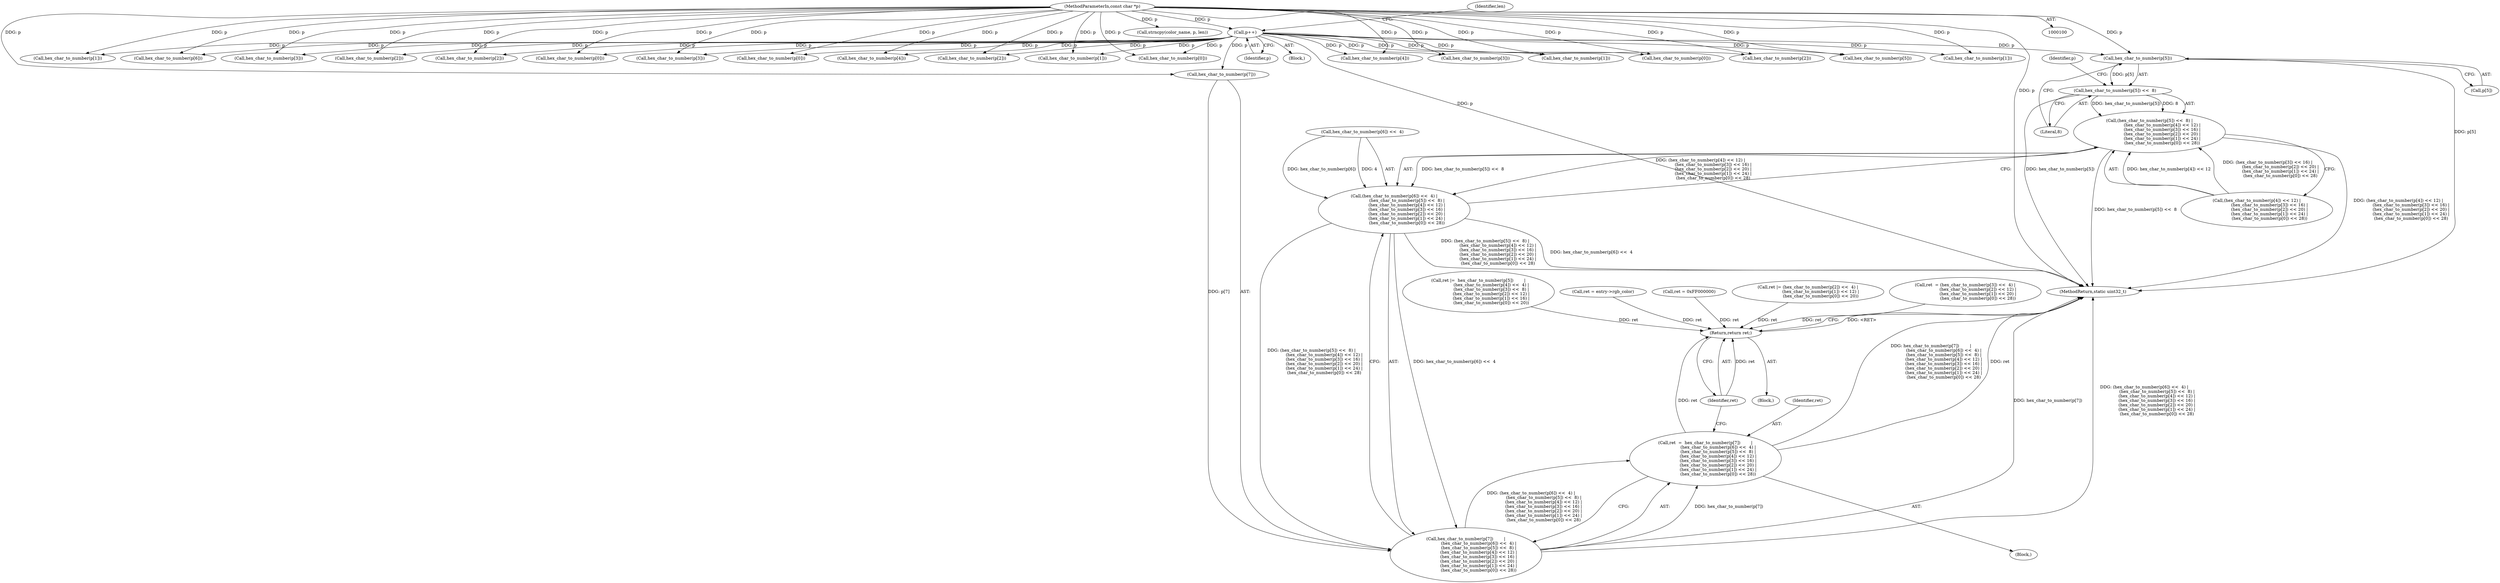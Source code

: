 digraph "0_FFmpeg_cb243972b121b1ae6b60a78ff55a0506c69f3879@pointer" {
"1000261" [label="(Call,hex_char_to_number(p[5]))"];
"1000126" [label="(Call,p++)"];
"1000101" [label="(MethodParameterIn,const char *p)"];
"1000260" [label="(Call,hex_char_to_number(p[5]) <<  8)"];
"1000259" [label="(Call,(hex_char_to_number(p[5]) <<  8) |\n                   (hex_char_to_number(p[4]) << 12) |\n                   (hex_char_to_number(p[3]) << 16) |\n                   (hex_char_to_number(p[2]) << 20) |\n                   (hex_char_to_number(p[1]) << 24) |\n                   (hex_char_to_number(p[0]) << 28))"];
"1000252" [label="(Call,(hex_char_to_number(p[6]) <<  4) |\n                   (hex_char_to_number(p[5]) <<  8) |\n                   (hex_char_to_number(p[4]) << 12) |\n                   (hex_char_to_number(p[3]) << 16) |\n                   (hex_char_to_number(p[2]) << 20) |\n                   (hex_char_to_number(p[1]) << 24) |\n                   (hex_char_to_number(p[0]) << 28))"];
"1000247" [label="(Call,hex_char_to_number(p[7])        |\n                   (hex_char_to_number(p[6]) <<  4) |\n                   (hex_char_to_number(p[5]) <<  8) |\n                   (hex_char_to_number(p[4]) << 12) |\n                   (hex_char_to_number(p[3]) << 16) |\n                   (hex_char_to_number(p[2]) << 20) |\n                   (hex_char_to_number(p[1]) << 24) |\n                   (hex_char_to_number(p[0]) << 28))"];
"1000245" [label="(Call,ret  =  hex_char_to_number(p[7])        |\n                   (hex_char_to_number(p[6]) <<  4) |\n                   (hex_char_to_number(p[5]) <<  8) |\n                   (hex_char_to_number(p[4]) << 12) |\n                   (hex_char_to_number(p[3]) << 16) |\n                   (hex_char_to_number(p[2]) << 20) |\n                   (hex_char_to_number(p[1]) << 24) |\n                   (hex_char_to_number(p[0]) << 28))"];
"1000331" [label="(Return,return ret;)"];
"1000260" [label="(Call,hex_char_to_number(p[5]) <<  8)"];
"1000146" [label="(Call,hex_char_to_number(p[1]))"];
"1000254" [label="(Call,hex_char_to_number(p[6]))"];
"1000275" [label="(Call,hex_char_to_number(p[3]))"];
"1000139" [label="(Call,hex_char_to_number(p[2]))"];
"1000174" [label="(Call,hex_char_to_number(p[2]))"];
"1000245" [label="(Call,ret  =  hex_char_to_number(p[7])        |\n                   (hex_char_to_number(p[6]) <<  4) |\n                   (hex_char_to_number(p[5]) <<  8) |\n                   (hex_char_to_number(p[4]) << 12) |\n                   (hex_char_to_number(p[3]) << 16) |\n                   (hex_char_to_number(p[2]) << 20) |\n                   (hex_char_to_number(p[1]) << 24) |\n                   (hex_char_to_number(p[0]) << 28))"];
"1000332" [label="(Identifier,ret)"];
"1000126" [label="(Call,p++)"];
"1000152" [label="(Call,hex_char_to_number(p[0]))"];
"1000101" [label="(MethodParameterIn,const char *p)"];
"1000214" [label="(Call,hex_char_to_number(p[3]))"];
"1000270" [label="(Identifier,p)"];
"1000266" [label="(Call,(hex_char_to_number(p[4]) << 12) |\n                   (hex_char_to_number(p[3]) << 16) |\n                   (hex_char_to_number(p[2]) << 20) |\n                   (hex_char_to_number(p[1]) << 24) |\n                   (hex_char_to_number(p[0]) << 28))"];
"1000125" [label="(Block,)"];
"1000187" [label="(Call,hex_char_to_number(p[0]))"];
"1000248" [label="(Call,hex_char_to_number(p[7]))"];
"1000207" [label="(Call,hex_char_to_number(p[4]))"];
"1000252" [label="(Call,(hex_char_to_number(p[6]) <<  4) |\n                   (hex_char_to_number(p[5]) <<  8) |\n                   (hex_char_to_number(p[4]) << 12) |\n                   (hex_char_to_number(p[3]) << 16) |\n                   (hex_char_to_number(p[2]) << 20) |\n                   (hex_char_to_number(p[1]) << 24) |\n                   (hex_char_to_number(p[0]) << 28))"];
"1000262" [label="(Call,p[5])"];
"1000198" [label="(Call,ret |=  hex_char_to_number(p[5])        |\n                   (hex_char_to_number(p[4]) <<  4) |\n                   (hex_char_to_number(p[3]) <<  8) |\n                   (hex_char_to_number(p[2]) << 12) |\n                   (hex_char_to_number(p[1]) << 16) |\n                   (hex_char_to_number(p[0]) << 20))"];
"1000221" [label="(Call,hex_char_to_number(p[2]))"];
"1000103" [label="(Block,)"];
"1000181" [label="(Call,hex_char_to_number(p[1]))"];
"1000331" [label="(Return,return ret;)"];
"1000244" [label="(Block,)"];
"1000253" [label="(Call,hex_char_to_number(p[6]) <<  4)"];
"1000326" [label="(Call,ret = entry->rgb_color)"];
"1000246" [label="(Identifier,ret)"];
"1000261" [label="(Call,hex_char_to_number(p[5]))"];
"1000129" [label="(Identifier,len)"];
"1000167" [label="(Call,hex_char_to_number(p[3]))"];
"1000289" [label="(Call,hex_char_to_number(p[1]))"];
"1000302" [label="(Call,strncpy(color_name, p, len))"];
"1000295" [label="(Call,hex_char_to_number(p[0]))"];
"1000265" [label="(Literal,8)"];
"1000282" [label="(Call,hex_char_to_number(p[2]))"];
"1000105" [label="(Call,ret = 0xFF000000)"];
"1000135" [label="(Call,ret |= (hex_char_to_number(p[2]) <<  4) |\n                   (hex_char_to_number(p[1]) << 12) |\n                   (hex_char_to_number(p[0]) << 20))"];
"1000201" [label="(Call,hex_char_to_number(p[5]))"];
"1000228" [label="(Call,hex_char_to_number(p[1]))"];
"1000247" [label="(Call,hex_char_to_number(p[7])        |\n                   (hex_char_to_number(p[6]) <<  4) |\n                   (hex_char_to_number(p[5]) <<  8) |\n                   (hex_char_to_number(p[4]) << 12) |\n                   (hex_char_to_number(p[3]) << 16) |\n                   (hex_char_to_number(p[2]) << 20) |\n                   (hex_char_to_number(p[1]) << 24) |\n                   (hex_char_to_number(p[0]) << 28))"];
"1000259" [label="(Call,(hex_char_to_number(p[5]) <<  8) |\n                   (hex_char_to_number(p[4]) << 12) |\n                   (hex_char_to_number(p[3]) << 16) |\n                   (hex_char_to_number(p[2]) << 20) |\n                   (hex_char_to_number(p[1]) << 24) |\n                   (hex_char_to_number(p[0]) << 28))"];
"1000127" [label="(Identifier,p)"];
"1000234" [label="(Call,hex_char_to_number(p[0]))"];
"1000333" [label="(MethodReturn,static uint32_t)"];
"1000268" [label="(Call,hex_char_to_number(p[4]))"];
"1000163" [label="(Call,ret  = (hex_char_to_number(p[3]) <<  4) |\n                   (hex_char_to_number(p[2]) << 12) |\n                   (hex_char_to_number(p[1]) << 20) |\n                   (hex_char_to_number(p[0]) << 28))"];
"1000261" -> "1000260"  [label="AST: "];
"1000261" -> "1000262"  [label="CFG: "];
"1000262" -> "1000261"  [label="AST: "];
"1000265" -> "1000261"  [label="CFG: "];
"1000261" -> "1000333"  [label="DDG: p[5]"];
"1000261" -> "1000260"  [label="DDG: p[5]"];
"1000126" -> "1000261"  [label="DDG: p"];
"1000101" -> "1000261"  [label="DDG: p"];
"1000126" -> "1000125"  [label="AST: "];
"1000126" -> "1000127"  [label="CFG: "];
"1000127" -> "1000126"  [label="AST: "];
"1000129" -> "1000126"  [label="CFG: "];
"1000126" -> "1000333"  [label="DDG: p"];
"1000101" -> "1000126"  [label="DDG: p"];
"1000126" -> "1000139"  [label="DDG: p"];
"1000126" -> "1000146"  [label="DDG: p"];
"1000126" -> "1000152"  [label="DDG: p"];
"1000126" -> "1000167"  [label="DDG: p"];
"1000126" -> "1000174"  [label="DDG: p"];
"1000126" -> "1000181"  [label="DDG: p"];
"1000126" -> "1000187"  [label="DDG: p"];
"1000126" -> "1000201"  [label="DDG: p"];
"1000126" -> "1000207"  [label="DDG: p"];
"1000126" -> "1000214"  [label="DDG: p"];
"1000126" -> "1000221"  [label="DDG: p"];
"1000126" -> "1000228"  [label="DDG: p"];
"1000126" -> "1000234"  [label="DDG: p"];
"1000126" -> "1000248"  [label="DDG: p"];
"1000126" -> "1000254"  [label="DDG: p"];
"1000126" -> "1000268"  [label="DDG: p"];
"1000126" -> "1000275"  [label="DDG: p"];
"1000126" -> "1000282"  [label="DDG: p"];
"1000126" -> "1000289"  [label="DDG: p"];
"1000126" -> "1000295"  [label="DDG: p"];
"1000101" -> "1000100"  [label="AST: "];
"1000101" -> "1000333"  [label="DDG: p"];
"1000101" -> "1000139"  [label="DDG: p"];
"1000101" -> "1000146"  [label="DDG: p"];
"1000101" -> "1000152"  [label="DDG: p"];
"1000101" -> "1000167"  [label="DDG: p"];
"1000101" -> "1000174"  [label="DDG: p"];
"1000101" -> "1000181"  [label="DDG: p"];
"1000101" -> "1000187"  [label="DDG: p"];
"1000101" -> "1000201"  [label="DDG: p"];
"1000101" -> "1000207"  [label="DDG: p"];
"1000101" -> "1000214"  [label="DDG: p"];
"1000101" -> "1000221"  [label="DDG: p"];
"1000101" -> "1000228"  [label="DDG: p"];
"1000101" -> "1000234"  [label="DDG: p"];
"1000101" -> "1000248"  [label="DDG: p"];
"1000101" -> "1000254"  [label="DDG: p"];
"1000101" -> "1000268"  [label="DDG: p"];
"1000101" -> "1000275"  [label="DDG: p"];
"1000101" -> "1000282"  [label="DDG: p"];
"1000101" -> "1000289"  [label="DDG: p"];
"1000101" -> "1000295"  [label="DDG: p"];
"1000101" -> "1000302"  [label="DDG: p"];
"1000260" -> "1000259"  [label="AST: "];
"1000260" -> "1000265"  [label="CFG: "];
"1000265" -> "1000260"  [label="AST: "];
"1000270" -> "1000260"  [label="CFG: "];
"1000260" -> "1000333"  [label="DDG: hex_char_to_number(p[5])"];
"1000260" -> "1000259"  [label="DDG: hex_char_to_number(p[5])"];
"1000260" -> "1000259"  [label="DDG: 8"];
"1000259" -> "1000252"  [label="AST: "];
"1000259" -> "1000266"  [label="CFG: "];
"1000266" -> "1000259"  [label="AST: "];
"1000252" -> "1000259"  [label="CFG: "];
"1000259" -> "1000333"  [label="DDG: hex_char_to_number(p[5]) <<  8"];
"1000259" -> "1000333"  [label="DDG: (hex_char_to_number(p[4]) << 12) |\n                   (hex_char_to_number(p[3]) << 16) |\n                   (hex_char_to_number(p[2]) << 20) |\n                   (hex_char_to_number(p[1]) << 24) |\n                   (hex_char_to_number(p[0]) << 28)"];
"1000259" -> "1000252"  [label="DDG: hex_char_to_number(p[5]) <<  8"];
"1000259" -> "1000252"  [label="DDG: (hex_char_to_number(p[4]) << 12) |\n                   (hex_char_to_number(p[3]) << 16) |\n                   (hex_char_to_number(p[2]) << 20) |\n                   (hex_char_to_number(p[1]) << 24) |\n                   (hex_char_to_number(p[0]) << 28)"];
"1000266" -> "1000259"  [label="DDG: hex_char_to_number(p[4]) << 12"];
"1000266" -> "1000259"  [label="DDG: (hex_char_to_number(p[3]) << 16) |\n                   (hex_char_to_number(p[2]) << 20) |\n                   (hex_char_to_number(p[1]) << 24) |\n                   (hex_char_to_number(p[0]) << 28)"];
"1000252" -> "1000247"  [label="AST: "];
"1000253" -> "1000252"  [label="AST: "];
"1000247" -> "1000252"  [label="CFG: "];
"1000252" -> "1000333"  [label="DDG: (hex_char_to_number(p[5]) <<  8) |\n                   (hex_char_to_number(p[4]) << 12) |\n                   (hex_char_to_number(p[3]) << 16) |\n                   (hex_char_to_number(p[2]) << 20) |\n                   (hex_char_to_number(p[1]) << 24) |\n                   (hex_char_to_number(p[0]) << 28)"];
"1000252" -> "1000333"  [label="DDG: hex_char_to_number(p[6]) <<  4"];
"1000252" -> "1000247"  [label="DDG: hex_char_to_number(p[6]) <<  4"];
"1000252" -> "1000247"  [label="DDG: (hex_char_to_number(p[5]) <<  8) |\n                   (hex_char_to_number(p[4]) << 12) |\n                   (hex_char_to_number(p[3]) << 16) |\n                   (hex_char_to_number(p[2]) << 20) |\n                   (hex_char_to_number(p[1]) << 24) |\n                   (hex_char_to_number(p[0]) << 28)"];
"1000253" -> "1000252"  [label="DDG: hex_char_to_number(p[6])"];
"1000253" -> "1000252"  [label="DDG: 4"];
"1000247" -> "1000245"  [label="AST: "];
"1000248" -> "1000247"  [label="AST: "];
"1000245" -> "1000247"  [label="CFG: "];
"1000247" -> "1000333"  [label="DDG: hex_char_to_number(p[7])"];
"1000247" -> "1000333"  [label="DDG: (hex_char_to_number(p[6]) <<  4) |\n                   (hex_char_to_number(p[5]) <<  8) |\n                   (hex_char_to_number(p[4]) << 12) |\n                   (hex_char_to_number(p[3]) << 16) |\n                   (hex_char_to_number(p[2]) << 20) |\n                   (hex_char_to_number(p[1]) << 24) |\n                   (hex_char_to_number(p[0]) << 28)"];
"1000247" -> "1000245"  [label="DDG: hex_char_to_number(p[7])"];
"1000247" -> "1000245"  [label="DDG: (hex_char_to_number(p[6]) <<  4) |\n                   (hex_char_to_number(p[5]) <<  8) |\n                   (hex_char_to_number(p[4]) << 12) |\n                   (hex_char_to_number(p[3]) << 16) |\n                   (hex_char_to_number(p[2]) << 20) |\n                   (hex_char_to_number(p[1]) << 24) |\n                   (hex_char_to_number(p[0]) << 28)"];
"1000248" -> "1000247"  [label="DDG: p[7]"];
"1000245" -> "1000244"  [label="AST: "];
"1000246" -> "1000245"  [label="AST: "];
"1000332" -> "1000245"  [label="CFG: "];
"1000245" -> "1000333"  [label="DDG: ret"];
"1000245" -> "1000333"  [label="DDG: hex_char_to_number(p[7])        |\n                   (hex_char_to_number(p[6]) <<  4) |\n                   (hex_char_to_number(p[5]) <<  8) |\n                   (hex_char_to_number(p[4]) << 12) |\n                   (hex_char_to_number(p[3]) << 16) |\n                   (hex_char_to_number(p[2]) << 20) |\n                   (hex_char_to_number(p[1]) << 24) |\n                   (hex_char_to_number(p[0]) << 28)"];
"1000245" -> "1000331"  [label="DDG: ret"];
"1000331" -> "1000103"  [label="AST: "];
"1000331" -> "1000332"  [label="CFG: "];
"1000332" -> "1000331"  [label="AST: "];
"1000333" -> "1000331"  [label="CFG: "];
"1000331" -> "1000333"  [label="DDG: <RET>"];
"1000332" -> "1000331"  [label="DDG: ret"];
"1000163" -> "1000331"  [label="DDG: ret"];
"1000198" -> "1000331"  [label="DDG: ret"];
"1000135" -> "1000331"  [label="DDG: ret"];
"1000326" -> "1000331"  [label="DDG: ret"];
"1000105" -> "1000331"  [label="DDG: ret"];
}
